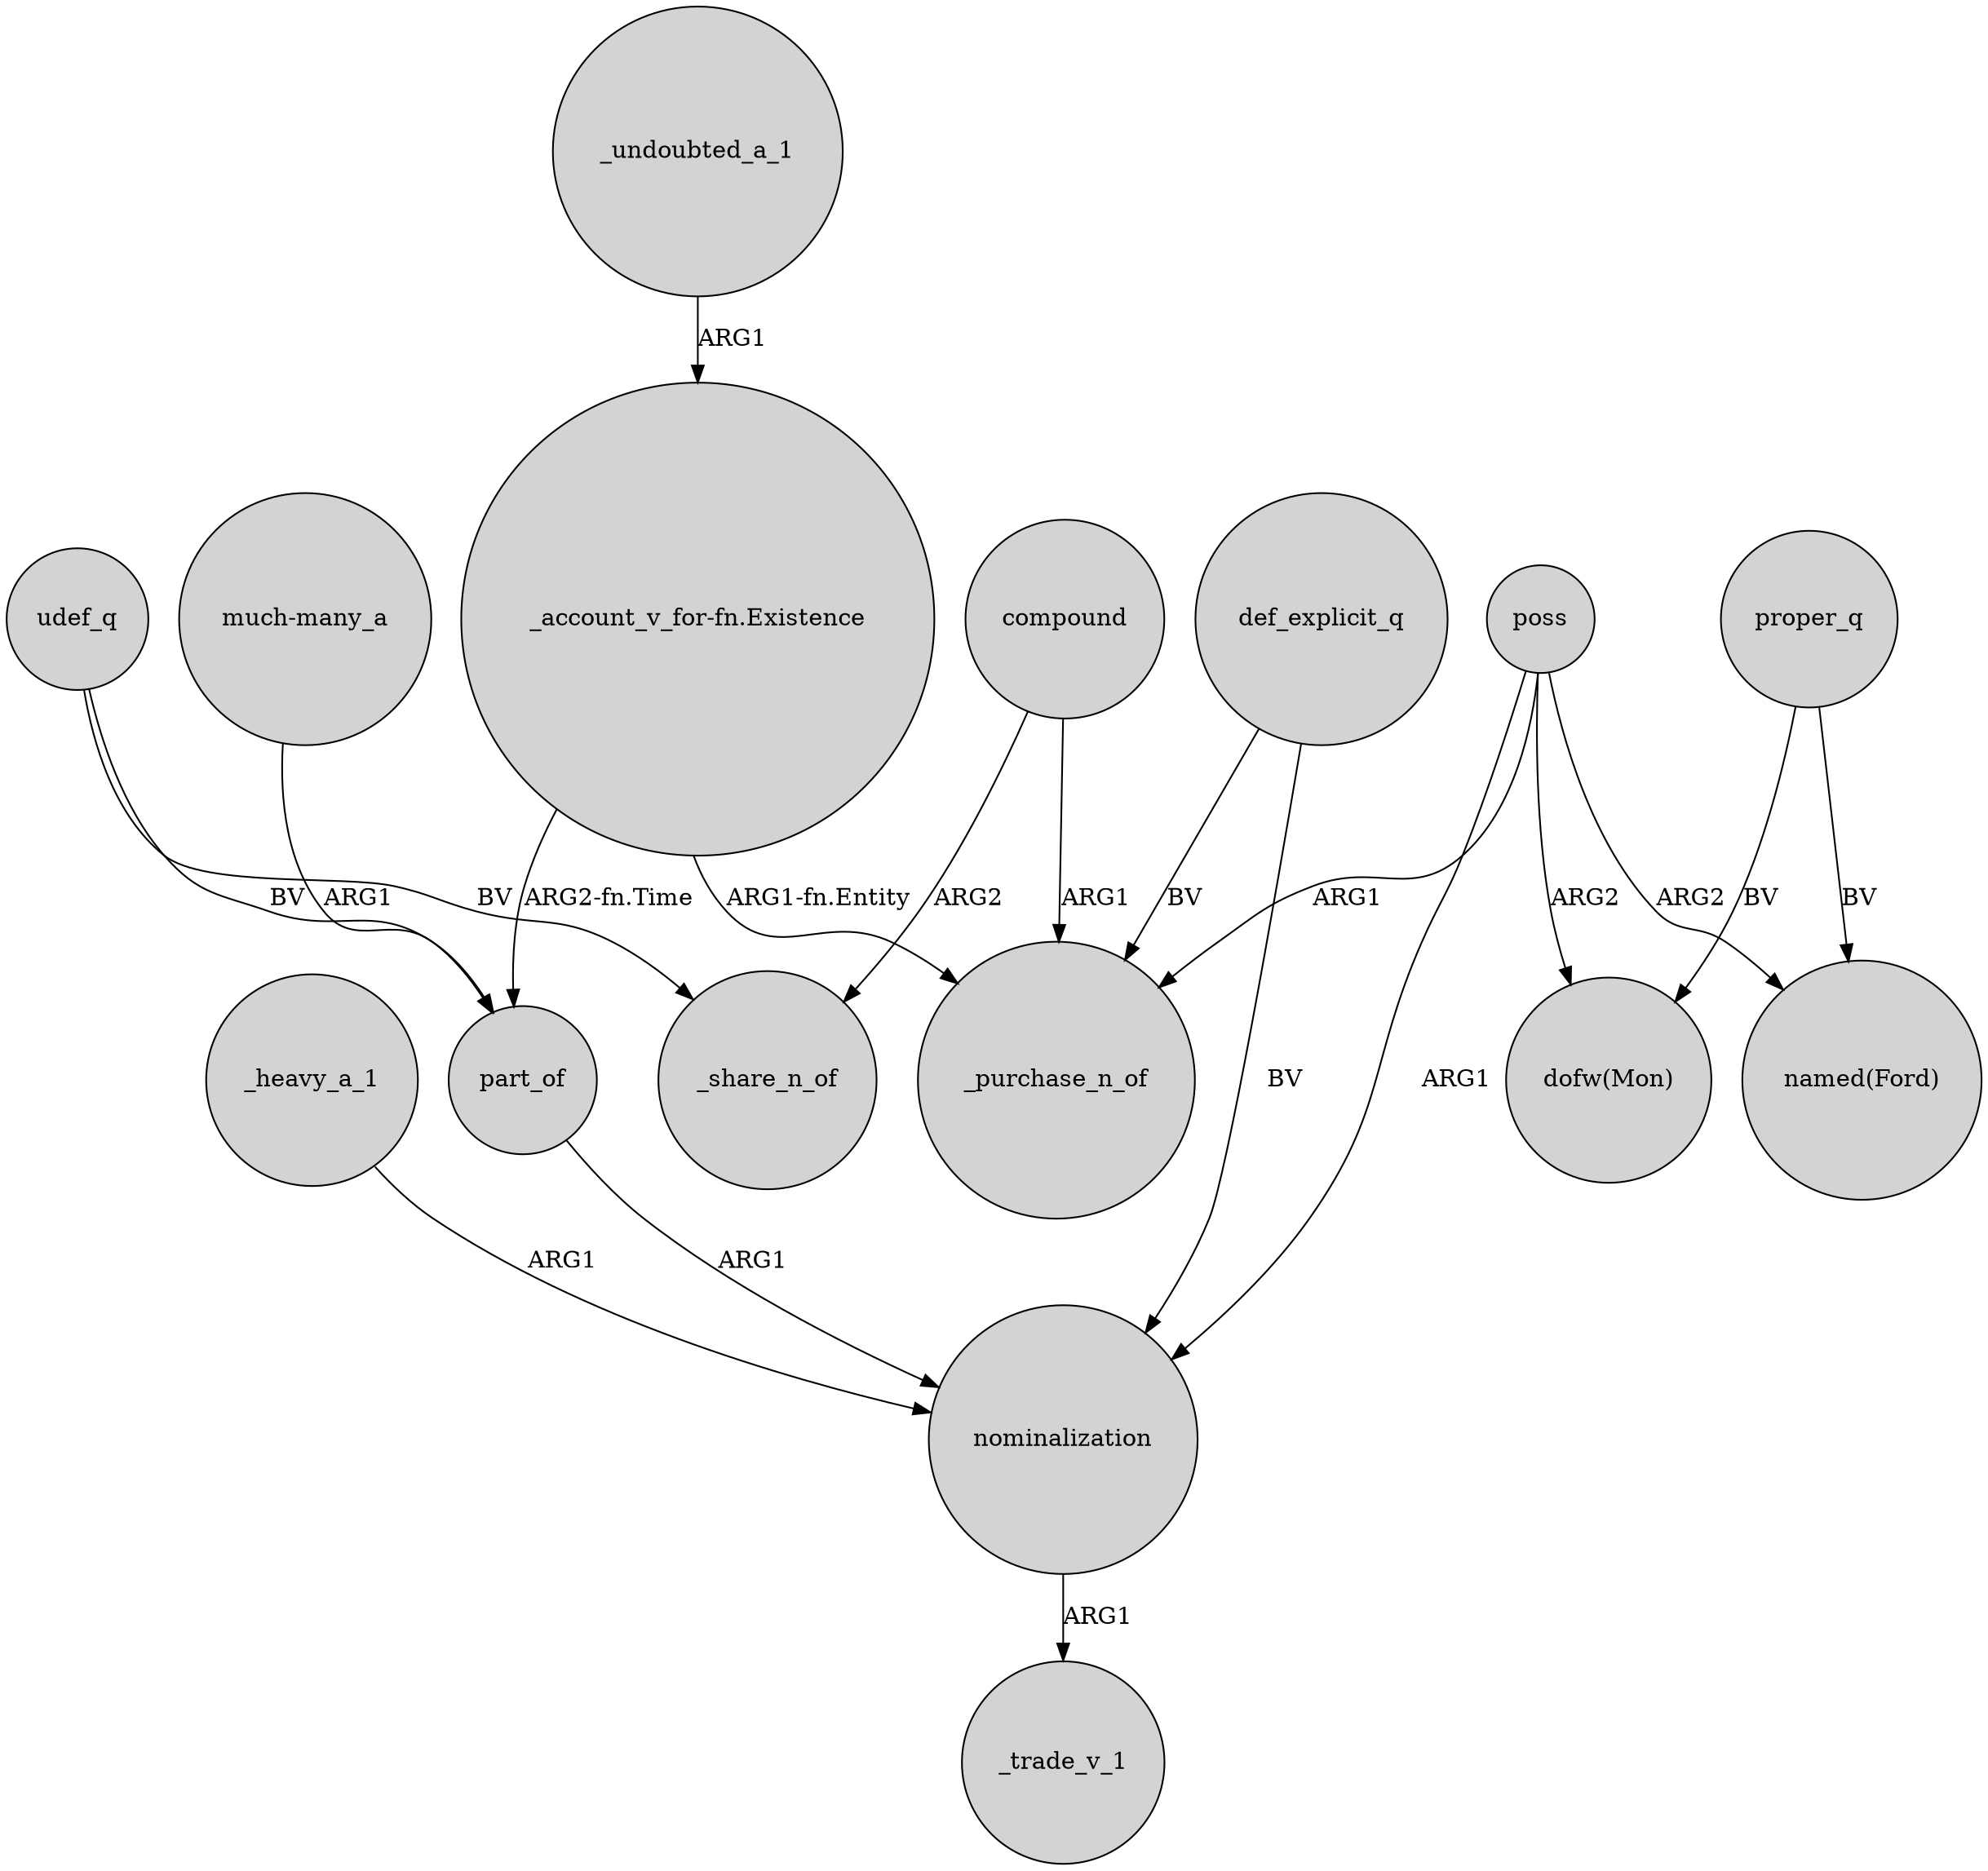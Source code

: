 digraph {
	node [shape=circle style=filled]
	_heavy_a_1 -> nominalization [label=ARG1]
	compound -> _purchase_n_of [label=ARG1]
	poss -> "dofw(Mon)" [label=ARG2]
	"_account_v_for-fn.Existence" -> _purchase_n_of [label="ARG1-fn.Entity"]
	proper_q -> "named(Ford)" [label=BV]
	udef_q -> part_of [label=BV]
	"_account_v_for-fn.Existence" -> part_of [label="ARG2-fn.Time"]
	poss -> _purchase_n_of [label=ARG1]
	proper_q -> "dofw(Mon)" [label=BV]
	poss -> nominalization [label=ARG1]
	udef_q -> _share_n_of [label=BV]
	"much-many_a" -> part_of [label=ARG1]
	part_of -> nominalization [label=ARG1]
	def_explicit_q -> nominalization [label=BV]
	compound -> _share_n_of [label=ARG2]
	poss -> "named(Ford)" [label=ARG2]
	def_explicit_q -> _purchase_n_of [label=BV]
	_undoubted_a_1 -> "_account_v_for-fn.Existence" [label=ARG1]
	nominalization -> _trade_v_1 [label=ARG1]
}
